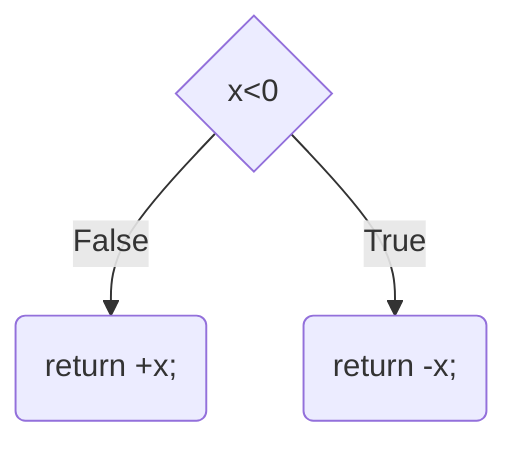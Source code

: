 graph TD
    A{x<0}          --False-->  C
    A{x<0}          --True-->   B
    C("return +x;")
    B("return -x;")